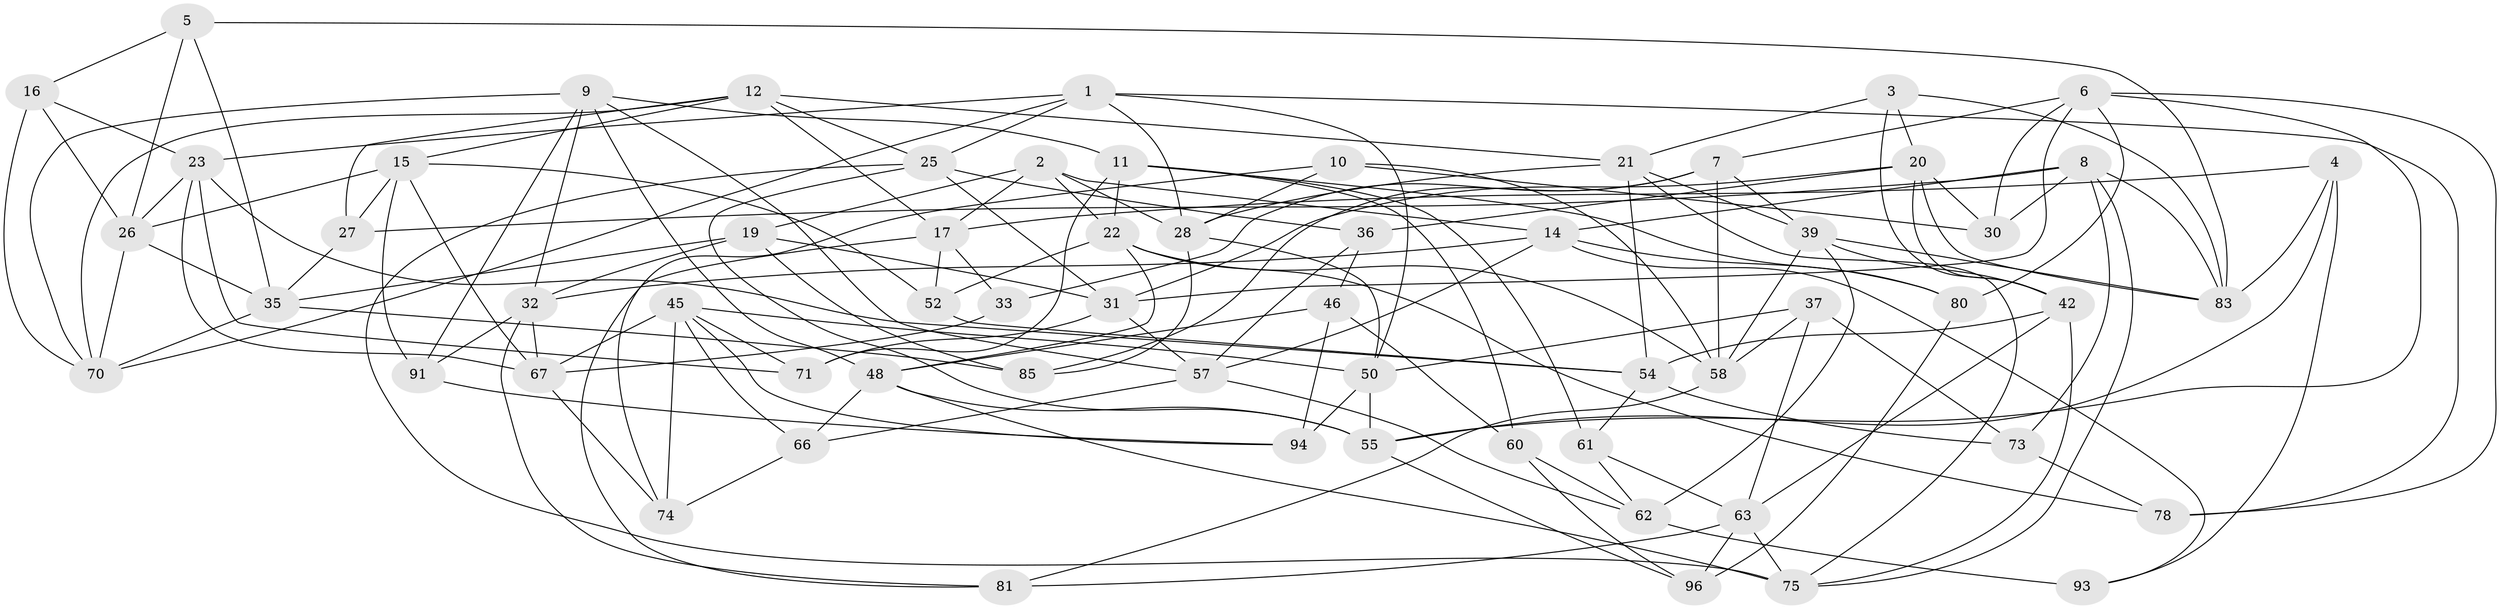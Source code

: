 // original degree distribution, {4: 1.0}
// Generated by graph-tools (version 1.1) at 2025/39/02/21/25 10:39:02]
// undirected, 63 vertices, 160 edges
graph export_dot {
graph [start="1"]
  node [color=gray90,style=filled];
  1 [super="+38"];
  2 [super="+13"];
  3;
  4;
  5;
  6 [super="+44"];
  7 [super="+79"];
  8 [super="+53"];
  9 [super="+18"];
  10;
  11 [super="+84"];
  12 [super="+34"];
  14 [super="+49"];
  15 [super="+82"];
  16;
  17 [super="+24"];
  19 [super="+47"];
  20 [super="+65"];
  21 [super="+29"];
  22 [super="+40"];
  23 [super="+77"];
  25 [super="+97"];
  26 [super="+69"];
  27;
  28 [super="+41"];
  30;
  31 [super="+59"];
  32 [super="+95"];
  33;
  35 [super="+72"];
  36;
  37;
  39 [super="+56"];
  42 [super="+43"];
  45 [super="+64"];
  46;
  48 [super="+68"];
  50 [super="+51"];
  52;
  54 [super="+89"];
  55 [super="+98"];
  57 [super="+76"];
  58 [super="+86"];
  60;
  61;
  62 [super="+92"];
  63 [super="+99"];
  66;
  67 [super="+100"];
  70 [super="+90"];
  71;
  73;
  74;
  75 [super="+87"];
  78;
  80;
  81;
  83 [super="+88"];
  85;
  91;
  93;
  94;
  96;
  1 -- 28;
  1 -- 70;
  1 -- 50;
  1 -- 78;
  1 -- 25;
  1 -- 23;
  2 -- 19 [weight=2];
  2 -- 17;
  2 -- 28;
  2 -- 14;
  2 -- 22;
  3 -- 42;
  3 -- 21;
  3 -- 20;
  3 -- 83;
  4 -- 55;
  4 -- 93;
  4 -- 83;
  4 -- 17;
  5 -- 16;
  5 -- 83;
  5 -- 26;
  5 -- 35;
  6 -- 31;
  6 -- 30;
  6 -- 80;
  6 -- 78;
  6 -- 7;
  6 -- 55;
  7 -- 33 [weight=2];
  7 -- 85;
  7 -- 58;
  7 -- 39;
  8 -- 73;
  8 -- 30;
  8 -- 27;
  8 -- 75;
  8 -- 83;
  8 -- 14;
  9 -- 57;
  9 -- 32;
  9 -- 48;
  9 -- 91;
  9 -- 11;
  9 -- 70;
  10 -- 28;
  10 -- 30;
  10 -- 74;
  10 -- 58;
  11 -- 61;
  11 -- 22;
  11 -- 80;
  11 -- 60;
  11 -- 71;
  12 -- 25;
  12 -- 70;
  12 -- 27;
  12 -- 15;
  12 -- 21;
  12 -- 17;
  14 -- 57;
  14 -- 32;
  14 -- 80;
  14 -- 93;
  15 -- 91;
  15 -- 27;
  15 -- 26;
  15 -- 67;
  15 -- 52;
  16 -- 70;
  16 -- 26;
  16 -- 23;
  17 -- 33;
  17 -- 81;
  17 -- 52;
  19 -- 35;
  19 -- 32;
  19 -- 85;
  19 -- 31;
  20 -- 30;
  20 -- 83;
  20 -- 42;
  20 -- 36;
  20 -- 31;
  21 -- 75;
  21 -- 28;
  21 -- 54;
  21 -- 39;
  22 -- 58;
  22 -- 48;
  22 -- 78;
  22 -- 52;
  23 -- 54;
  23 -- 26;
  23 -- 67;
  23 -- 71;
  25 -- 36;
  25 -- 75;
  25 -- 55;
  25 -- 31;
  26 -- 70;
  26 -- 35;
  27 -- 35;
  28 -- 85;
  28 -- 50;
  31 -- 57;
  31 -- 71;
  32 -- 67;
  32 -- 81;
  32 -- 91;
  33 -- 67;
  35 -- 85;
  35 -- 70;
  36 -- 57;
  36 -- 46;
  37 -- 50;
  37 -- 63;
  37 -- 73;
  37 -- 58;
  39 -- 58;
  39 -- 62;
  39 -- 42;
  39 -- 83;
  42 -- 63;
  42 -- 75;
  42 -- 54;
  45 -- 94;
  45 -- 71;
  45 -- 67;
  45 -- 66;
  45 -- 50;
  45 -- 74;
  46 -- 60;
  46 -- 94;
  46 -- 48;
  48 -- 75;
  48 -- 66;
  48 -- 55;
  50 -- 94;
  50 -- 55;
  52 -- 54;
  54 -- 61;
  54 -- 73;
  55 -- 96;
  57 -- 66;
  57 -- 62;
  58 -- 81;
  60 -- 96;
  60 -- 62;
  61 -- 63;
  61 -- 62;
  62 -- 93 [weight=2];
  63 -- 96;
  63 -- 81;
  63 -- 75;
  66 -- 74;
  67 -- 74;
  73 -- 78;
  80 -- 96;
  91 -- 94;
}
